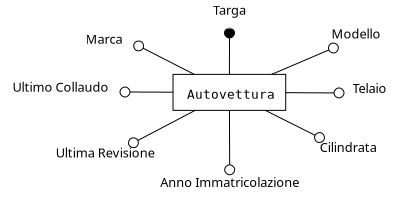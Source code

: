 <?xml version="1.0" encoding="UTF-8"?>
<dia:diagram xmlns:dia="http://www.lysator.liu.se/~alla/dia/">
  <dia:layer name="Background" visible="true" active="true">
    <dia:object type="ER - Entity" version="0" id="O0">
      <dia:attribute name="obj_pos">
        <dia:point val="11.931,6.414"/>
      </dia:attribute>
      <dia:attribute name="obj_bb">
        <dia:rectangle val="11.931,6.414;17.566,8.214"/>
      </dia:attribute>
      <dia:attribute name="elem_corner">
        <dia:point val="11.931,6.414"/>
      </dia:attribute>
      <dia:attribute name="elem_width">
        <dia:real val="5.635"/>
      </dia:attribute>
      <dia:attribute name="elem_height">
        <dia:real val="1.8"/>
      </dia:attribute>
      <dia:attribute name="border_width">
        <dia:real val="0"/>
      </dia:attribute>
      <dia:attribute name="border_color">
        <dia:color val="#000000"/>
      </dia:attribute>
      <dia:attribute name="inner_color">
        <dia:color val="#ffffff"/>
      </dia:attribute>
      <dia:attribute name="name">
        <dia:string>#Autovettura#</dia:string>
      </dia:attribute>
      <dia:attribute name="weak">
        <dia:boolean val="false"/>
      </dia:attribute>
      <dia:attribute name="associative">
        <dia:boolean val="false"/>
      </dia:attribute>
      <dia:attribute name="font">
        <dia:font family="monospace" style="0" name="Courier"/>
      </dia:attribute>
      <dia:attribute name="font_height">
        <dia:real val="0.8"/>
      </dia:attribute>
    </dia:object>
    <dia:object type="Standard - Line" version="0" id="O1">
      <dia:attribute name="obj_pos">
        <dia:point val="14.75,6.414"/>
      </dia:attribute>
      <dia:attribute name="obj_bb">
        <dia:rectangle val="14.504,4.095;15.004,6.414"/>
      </dia:attribute>
      <dia:attribute name="conn_endpoints">
        <dia:point val="14.75,6.414"/>
        <dia:point val="14.755,4.095"/>
      </dia:attribute>
      <dia:attribute name="numcp">
        <dia:int val="1"/>
      </dia:attribute>
      <dia:attribute name="line_width">
        <dia:real val="0"/>
      </dia:attribute>
      <dia:attribute name="end_arrow">
        <dia:enum val="8"/>
      </dia:attribute>
      <dia:attribute name="end_arrow_length">
        <dia:real val="0.5"/>
      </dia:attribute>
      <dia:attribute name="end_arrow_width">
        <dia:real val="0.5"/>
      </dia:attribute>
      <dia:connections>
        <dia:connection handle="0" to="O0" connection="8"/>
        <dia:connection handle="1" to="O2" connection="8"/>
      </dia:connections>
    </dia:object>
    <dia:object type="Standard - Box" version="0" id="O2">
      <dia:attribute name="obj_pos">
        <dia:point val="13.68,2.765"/>
      </dia:attribute>
      <dia:attribute name="obj_bb">
        <dia:rectangle val="13.68,2.765;15.833,4.095"/>
      </dia:attribute>
      <dia:attribute name="elem_corner">
        <dia:point val="13.68,2.765"/>
      </dia:attribute>
      <dia:attribute name="elem_width">
        <dia:real val="2.153"/>
      </dia:attribute>
      <dia:attribute name="elem_height">
        <dia:real val="1.33"/>
      </dia:attribute>
      <dia:attribute name="border_width">
        <dia:real val="0"/>
      </dia:attribute>
      <dia:attribute name="border_color">
        <dia:color val="#ffffff"/>
      </dia:attribute>
      <dia:attribute name="show_background">
        <dia:boolean val="false"/>
      </dia:attribute>
    </dia:object>
    <dia:object type="Standard - Text" version="1" id="O3">
      <dia:attribute name="obj_pos">
        <dia:point val="14.756,3.43"/>
      </dia:attribute>
      <dia:attribute name="obj_bb">
        <dia:rectangle val="13.891,2.835;15.621,3.58"/>
      </dia:attribute>
      <dia:attribute name="text">
        <dia:composite type="text">
          <dia:attribute name="string">
            <dia:string>#Targa#</dia:string>
          </dia:attribute>
          <dia:attribute name="font">
            <dia:font family="sans" style="0" name="Helvetica"/>
          </dia:attribute>
          <dia:attribute name="height">
            <dia:real val="0.8"/>
          </dia:attribute>
          <dia:attribute name="pos">
            <dia:point val="14.756,3.43"/>
          </dia:attribute>
          <dia:attribute name="color">
            <dia:color val="#000000"/>
          </dia:attribute>
          <dia:attribute name="alignment">
            <dia:enum val="1"/>
          </dia:attribute>
        </dia:composite>
      </dia:attribute>
      <dia:attribute name="valign">
        <dia:enum val="3"/>
      </dia:attribute>
      <dia:connections>
        <dia:connection handle="0" to="O2" connection="8"/>
      </dia:connections>
    </dia:object>
    <dia:object type="Standard - Box" version="0" id="O4">
      <dia:attribute name="obj_pos">
        <dia:point val="19.022,4.232"/>
      </dia:attribute>
      <dia:attribute name="obj_bb">
        <dia:rectangle val="19.022,4.232;23.13,5.0"/>
      </dia:attribute>
      <dia:attribute name="elem_corner">
        <dia:point val="19.022,4.232"/>
      </dia:attribute>
      <dia:attribute name="elem_width">
        <dia:real val="4.107"/>
      </dia:attribute>
      <dia:attribute name="elem_height">
        <dia:real val="0.768"/>
      </dia:attribute>
      <dia:attribute name="border_width">
        <dia:real val="0"/>
      </dia:attribute>
      <dia:attribute name="border_color">
        <dia:color val="#ffffff"/>
      </dia:attribute>
      <dia:attribute name="show_background">
        <dia:boolean val="false"/>
      </dia:attribute>
    </dia:object>
    <dia:object type="Standard - Text" version="1" id="O5">
      <dia:attribute name="obj_pos">
        <dia:point val="21.076,4.616"/>
      </dia:attribute>
      <dia:attribute name="obj_bb">
        <dia:rectangle val="19.828,4.021;22.323,4.766"/>
      </dia:attribute>
      <dia:attribute name="text">
        <dia:composite type="text">
          <dia:attribute name="string">
            <dia:string>#Modello#</dia:string>
          </dia:attribute>
          <dia:attribute name="font">
            <dia:font family="sans" style="0" name="Helvetica"/>
          </dia:attribute>
          <dia:attribute name="height">
            <dia:real val="0.8"/>
          </dia:attribute>
          <dia:attribute name="pos">
            <dia:point val="21.076,4.616"/>
          </dia:attribute>
          <dia:attribute name="color">
            <dia:color val="#000000"/>
          </dia:attribute>
          <dia:attribute name="alignment">
            <dia:enum val="1"/>
          </dia:attribute>
        </dia:composite>
      </dia:attribute>
      <dia:attribute name="valign">
        <dia:enum val="3"/>
      </dia:attribute>
      <dia:connections>
        <dia:connection handle="0" to="O4" connection="8"/>
      </dia:connections>
    </dia:object>
    <dia:object type="Standard - Box" version="0" id="O6">
      <dia:attribute name="obj_pos">
        <dia:point val="20.48,6.7"/>
      </dia:attribute>
      <dia:attribute name="obj_bb">
        <dia:rectangle val="20.48,6.7;23.03,8.0"/>
      </dia:attribute>
      <dia:attribute name="elem_corner">
        <dia:point val="20.48,6.7"/>
      </dia:attribute>
      <dia:attribute name="elem_width">
        <dia:real val="2.55"/>
      </dia:attribute>
      <dia:attribute name="elem_height">
        <dia:real val="1.3"/>
      </dia:attribute>
      <dia:attribute name="border_width">
        <dia:real val="0"/>
      </dia:attribute>
      <dia:attribute name="border_color">
        <dia:color val="#ffffff"/>
      </dia:attribute>
      <dia:attribute name="show_background">
        <dia:boolean val="false"/>
      </dia:attribute>
    </dia:object>
    <dia:object type="Standard - Text" version="1" id="O7">
      <dia:attribute name="obj_pos">
        <dia:point val="21.755,7.35"/>
      </dia:attribute>
      <dia:attribute name="obj_bb">
        <dia:rectangle val="20.846,6.755;22.663,7.5"/>
      </dia:attribute>
      <dia:attribute name="text">
        <dia:composite type="text">
          <dia:attribute name="string">
            <dia:string>#Telaio#</dia:string>
          </dia:attribute>
          <dia:attribute name="font">
            <dia:font family="sans" style="0" name="Helvetica"/>
          </dia:attribute>
          <dia:attribute name="height">
            <dia:real val="0.8"/>
          </dia:attribute>
          <dia:attribute name="pos">
            <dia:point val="21.755,7.35"/>
          </dia:attribute>
          <dia:attribute name="color">
            <dia:color val="#000000"/>
          </dia:attribute>
          <dia:attribute name="alignment">
            <dia:enum val="1"/>
          </dia:attribute>
        </dia:composite>
      </dia:attribute>
      <dia:attribute name="valign">
        <dia:enum val="3"/>
      </dia:attribute>
      <dia:connections>
        <dia:connection handle="0" to="O6" connection="8"/>
      </dia:connections>
    </dia:object>
    <dia:object type="Standard - Box" version="0" id="O8">
      <dia:attribute name="obj_pos">
        <dia:point val="11.057,11.435"/>
      </dia:attribute>
      <dia:attribute name="obj_bb">
        <dia:rectangle val="11.057,11.435;18.48,12.65"/>
      </dia:attribute>
      <dia:attribute name="elem_corner">
        <dia:point val="11.057,11.435"/>
      </dia:attribute>
      <dia:attribute name="elem_width">
        <dia:real val="7.422"/>
      </dia:attribute>
      <dia:attribute name="elem_height">
        <dia:real val="1.215"/>
      </dia:attribute>
      <dia:attribute name="border_width">
        <dia:real val="0"/>
      </dia:attribute>
      <dia:attribute name="border_color">
        <dia:color val="#ffffff"/>
      </dia:attribute>
      <dia:attribute name="show_background">
        <dia:boolean val="false"/>
      </dia:attribute>
    </dia:object>
    <dia:object type="Standard - Text" version="1" id="O9">
      <dia:attribute name="obj_pos">
        <dia:point val="14.768,12.043"/>
      </dia:attribute>
      <dia:attribute name="obj_bb">
        <dia:rectangle val="11.078,11.448;18.458,12.193"/>
      </dia:attribute>
      <dia:attribute name="text">
        <dia:composite type="text">
          <dia:attribute name="string">
            <dia:string>#Anno Immatricolazione#</dia:string>
          </dia:attribute>
          <dia:attribute name="font">
            <dia:font family="sans" style="0" name="Helvetica"/>
          </dia:attribute>
          <dia:attribute name="height">
            <dia:real val="0.8"/>
          </dia:attribute>
          <dia:attribute name="pos">
            <dia:point val="14.768,12.043"/>
          </dia:attribute>
          <dia:attribute name="color">
            <dia:color val="#000000"/>
          </dia:attribute>
          <dia:attribute name="alignment">
            <dia:enum val="1"/>
          </dia:attribute>
        </dia:composite>
      </dia:attribute>
      <dia:attribute name="valign">
        <dia:enum val="3"/>
      </dia:attribute>
      <dia:connections>
        <dia:connection handle="0" to="O8" connection="8"/>
      </dia:connections>
    </dia:object>
    <dia:object type="Standard - Box" version="0" id="O10">
      <dia:attribute name="obj_pos">
        <dia:point val="6.98,4.328"/>
      </dia:attribute>
      <dia:attribute name="obj_bb">
        <dia:rectangle val="6.98,4.328;9.989,5.429"/>
      </dia:attribute>
      <dia:attribute name="elem_corner">
        <dia:point val="6.98,4.328"/>
      </dia:attribute>
      <dia:attribute name="elem_width">
        <dia:real val="3.01"/>
      </dia:attribute>
      <dia:attribute name="elem_height">
        <dia:real val="1.1"/>
      </dia:attribute>
      <dia:attribute name="border_width">
        <dia:real val="0"/>
      </dia:attribute>
      <dia:attribute name="border_color">
        <dia:color val="#ffffff"/>
      </dia:attribute>
      <dia:attribute name="show_background">
        <dia:boolean val="false"/>
      </dia:attribute>
    </dia:object>
    <dia:object type="Standard - Text" version="1" id="O11">
      <dia:attribute name="obj_pos">
        <dia:point val="8.485,4.878"/>
      </dia:attribute>
      <dia:attribute name="obj_bb">
        <dia:rectangle val="7.516,4.283;9.453,5.028"/>
      </dia:attribute>
      <dia:attribute name="text">
        <dia:composite type="text">
          <dia:attribute name="string">
            <dia:string>#Marca#</dia:string>
          </dia:attribute>
          <dia:attribute name="font">
            <dia:font family="sans" style="0" name="Helvetica"/>
          </dia:attribute>
          <dia:attribute name="height">
            <dia:real val="0.8"/>
          </dia:attribute>
          <dia:attribute name="pos">
            <dia:point val="8.485,4.878"/>
          </dia:attribute>
          <dia:attribute name="color">
            <dia:color val="#000000"/>
          </dia:attribute>
          <dia:attribute name="alignment">
            <dia:enum val="1"/>
          </dia:attribute>
        </dia:composite>
      </dia:attribute>
      <dia:attribute name="valign">
        <dia:enum val="3"/>
      </dia:attribute>
      <dia:connections>
        <dia:connection handle="0" to="O10" connection="8"/>
      </dia:connections>
    </dia:object>
    <dia:object type="Standard - Box" version="0" id="O12">
      <dia:attribute name="obj_pos">
        <dia:point val="3.33,6.518"/>
      </dia:attribute>
      <dia:attribute name="obj_bb">
        <dia:rectangle val="3.33,6.518;9.28,8.05"/>
      </dia:attribute>
      <dia:attribute name="elem_corner">
        <dia:point val="3.33,6.518"/>
      </dia:attribute>
      <dia:attribute name="elem_width">
        <dia:real val="5.95"/>
      </dia:attribute>
      <dia:attribute name="elem_height">
        <dia:real val="1.533"/>
      </dia:attribute>
      <dia:attribute name="border_width">
        <dia:real val="0"/>
      </dia:attribute>
      <dia:attribute name="border_color">
        <dia:color val="#ffffff"/>
      </dia:attribute>
      <dia:attribute name="show_background">
        <dia:boolean val="false"/>
      </dia:attribute>
    </dia:object>
    <dia:object type="Standard - Text" version="1" id="O13">
      <dia:attribute name="obj_pos">
        <dia:point val="6.305,7.284"/>
      </dia:attribute>
      <dia:attribute name="obj_bb">
        <dia:rectangle val="3.764,6.689;8.846,7.434"/>
      </dia:attribute>
      <dia:attribute name="text">
        <dia:composite type="text">
          <dia:attribute name="string">
            <dia:string>#Ultimo Collaudo#</dia:string>
          </dia:attribute>
          <dia:attribute name="font">
            <dia:font family="sans" style="0" name="Helvetica"/>
          </dia:attribute>
          <dia:attribute name="height">
            <dia:real val="0.8"/>
          </dia:attribute>
          <dia:attribute name="pos">
            <dia:point val="6.305,7.284"/>
          </dia:attribute>
          <dia:attribute name="color">
            <dia:color val="#000000"/>
          </dia:attribute>
          <dia:attribute name="alignment">
            <dia:enum val="1"/>
          </dia:attribute>
        </dia:composite>
      </dia:attribute>
      <dia:attribute name="valign">
        <dia:enum val="3"/>
      </dia:attribute>
      <dia:connections>
        <dia:connection handle="0" to="O12" connection="8"/>
      </dia:connections>
    </dia:object>
    <dia:object type="Standard - Box" version="0" id="O14">
      <dia:attribute name="obj_pos">
        <dia:point val="5.398,9.948"/>
      </dia:attribute>
      <dia:attribute name="obj_bb">
        <dia:rectangle val="5.398,9.948;11.68,11.2"/>
      </dia:attribute>
      <dia:attribute name="elem_corner">
        <dia:point val="5.398,9.948"/>
      </dia:attribute>
      <dia:attribute name="elem_width">
        <dia:real val="6.281"/>
      </dia:attribute>
      <dia:attribute name="elem_height">
        <dia:real val="1.252"/>
      </dia:attribute>
      <dia:attribute name="border_width">
        <dia:real val="0"/>
      </dia:attribute>
      <dia:attribute name="border_color">
        <dia:color val="#ffffff"/>
      </dia:attribute>
      <dia:attribute name="show_background">
        <dia:boolean val="false"/>
      </dia:attribute>
    </dia:object>
    <dia:object type="Standard - Text" version="1" id="O15">
      <dia:attribute name="obj_pos">
        <dia:point val="8.539,10.574"/>
      </dia:attribute>
      <dia:attribute name="obj_bb">
        <dia:rectangle val="5.858,9.979;11.22,10.724"/>
      </dia:attribute>
      <dia:attribute name="text">
        <dia:composite type="text">
          <dia:attribute name="string">
            <dia:string>#Ultima Revisione#</dia:string>
          </dia:attribute>
          <dia:attribute name="font">
            <dia:font family="sans" style="0" name="Helvetica"/>
          </dia:attribute>
          <dia:attribute name="height">
            <dia:real val="0.8"/>
          </dia:attribute>
          <dia:attribute name="pos">
            <dia:point val="8.539,10.574"/>
          </dia:attribute>
          <dia:attribute name="color">
            <dia:color val="#000000"/>
          </dia:attribute>
          <dia:attribute name="alignment">
            <dia:enum val="1"/>
          </dia:attribute>
        </dia:composite>
      </dia:attribute>
      <dia:attribute name="valign">
        <dia:enum val="3"/>
      </dia:attribute>
      <dia:connections>
        <dia:connection handle="0" to="O14" connection="8"/>
      </dia:connections>
    </dia:object>
    <dia:object type="Standard - Line" version="0" id="O16">
      <dia:attribute name="obj_pos">
        <dia:point val="11.931,7.304"/>
      </dia:attribute>
      <dia:attribute name="obj_bb">
        <dia:rectangle val="9.28,7.045;11.931,7.545"/>
      </dia:attribute>
      <dia:attribute name="conn_endpoints">
        <dia:point val="11.931,7.304"/>
        <dia:point val="9.28,7.295"/>
      </dia:attribute>
      <dia:attribute name="numcp">
        <dia:int val="1"/>
      </dia:attribute>
      <dia:attribute name="line_width">
        <dia:real val="0"/>
      </dia:attribute>
      <dia:attribute name="end_arrow">
        <dia:enum val="9"/>
      </dia:attribute>
      <dia:attribute name="end_arrow_length">
        <dia:real val="0.5"/>
      </dia:attribute>
      <dia:attribute name="end_arrow_width">
        <dia:real val="0.5"/>
      </dia:attribute>
      <dia:connections>
        <dia:connection handle="0" to="O0" connection="8"/>
        <dia:connection handle="1" to="O12" connection="8"/>
      </dia:connections>
    </dia:object>
    <dia:object type="Standard - Line" version="0" id="O17">
      <dia:attribute name="obj_pos">
        <dia:point val="12.99,6.414"/>
      </dia:attribute>
      <dia:attribute name="obj_bb">
        <dia:rectangle val="9.989,4.77;12.99,6.414"/>
      </dia:attribute>
      <dia:attribute name="conn_endpoints">
        <dia:point val="12.99,6.414"/>
        <dia:point val="9.989,4.878"/>
      </dia:attribute>
      <dia:attribute name="numcp">
        <dia:int val="1"/>
      </dia:attribute>
      <dia:attribute name="line_width">
        <dia:real val="0"/>
      </dia:attribute>
      <dia:attribute name="end_arrow">
        <dia:enum val="9"/>
      </dia:attribute>
      <dia:attribute name="end_arrow_length">
        <dia:real val="0.5"/>
      </dia:attribute>
      <dia:attribute name="end_arrow_width">
        <dia:real val="0.5"/>
      </dia:attribute>
      <dia:connections>
        <dia:connection handle="0" to="O0" connection="8"/>
        <dia:connection handle="1" to="O10" connection="4"/>
      </dia:connections>
    </dia:object>
    <dia:object type="Standard - Line" version="0" id="O18">
      <dia:attribute name="obj_pos">
        <dia:point val="16.859,6.414"/>
      </dia:attribute>
      <dia:attribute name="obj_bb">
        <dia:rectangle val="16.859,4.866;20.18,6.414"/>
      </dia:attribute>
      <dia:attribute name="conn_endpoints">
        <dia:point val="16.859,6.414"/>
        <dia:point val="20.18,4.998"/>
      </dia:attribute>
      <dia:attribute name="numcp">
        <dia:int val="1"/>
      </dia:attribute>
      <dia:attribute name="line_width">
        <dia:real val="0"/>
      </dia:attribute>
      <dia:attribute name="end_arrow">
        <dia:enum val="9"/>
      </dia:attribute>
      <dia:attribute name="end_arrow_length">
        <dia:real val="0.5"/>
      </dia:attribute>
      <dia:attribute name="end_arrow_width">
        <dia:real val="0.5"/>
      </dia:attribute>
      <dia:connections>
        <dia:connection handle="0" to="O0" connection="8"/>
        <dia:connection handle="1" to="O4" connection="8"/>
      </dia:connections>
    </dia:object>
    <dia:object type="Standard - Line" version="0" id="O19">
      <dia:attribute name="obj_pos">
        <dia:point val="17.566,7.329"/>
      </dia:attribute>
      <dia:attribute name="obj_bb">
        <dia:rectangle val="17.566,7.092;20.48,7.592"/>
      </dia:attribute>
      <dia:attribute name="conn_endpoints">
        <dia:point val="17.566,7.329"/>
        <dia:point val="20.48,7.344"/>
      </dia:attribute>
      <dia:attribute name="numcp">
        <dia:int val="1"/>
      </dia:attribute>
      <dia:attribute name="line_width">
        <dia:real val="0"/>
      </dia:attribute>
      <dia:attribute name="end_arrow">
        <dia:enum val="9"/>
      </dia:attribute>
      <dia:attribute name="end_arrow_length">
        <dia:real val="0.5"/>
      </dia:attribute>
      <dia:attribute name="end_arrow_width">
        <dia:real val="0.5"/>
      </dia:attribute>
      <dia:connections>
        <dia:connection handle="0" to="O0" connection="8"/>
        <dia:connection handle="1" to="O6" connection="8"/>
      </dia:connections>
    </dia:object>
    <dia:object type="Standard - Line" version="0" id="O20">
      <dia:attribute name="obj_pos">
        <dia:point val="14.752,8.212"/>
      </dia:attribute>
      <dia:attribute name="obj_bb">
        <dia:rectangle val="14.515,8.212;15.015,11.435"/>
      </dia:attribute>
      <dia:attribute name="conn_endpoints">
        <dia:point val="14.752,8.212"/>
        <dia:point val="14.766,11.435"/>
      </dia:attribute>
      <dia:attribute name="numcp">
        <dia:int val="1"/>
      </dia:attribute>
      <dia:attribute name="line_width">
        <dia:real val="0"/>
      </dia:attribute>
      <dia:attribute name="end_arrow">
        <dia:enum val="9"/>
      </dia:attribute>
      <dia:attribute name="end_arrow_length">
        <dia:real val="0.5"/>
      </dia:attribute>
      <dia:attribute name="end_arrow_width">
        <dia:real val="0.5"/>
      </dia:attribute>
      <dia:connections>
        <dia:connection handle="0" to="O0" connection="8"/>
        <dia:connection handle="1" to="O8" connection="8"/>
      </dia:connections>
    </dia:object>
    <dia:object type="Standard - Line" version="0" id="O21">
      <dia:attribute name="obj_pos">
        <dia:point val="13.035,8.213"/>
      </dia:attribute>
      <dia:attribute name="obj_bb">
        <dia:rectangle val="9.73,8.213;13.035,10.054"/>
      </dia:attribute>
      <dia:attribute name="conn_endpoints">
        <dia:point val="13.035,8.213"/>
        <dia:point val="9.73,9.949"/>
      </dia:attribute>
      <dia:attribute name="numcp">
        <dia:int val="1"/>
      </dia:attribute>
      <dia:attribute name="line_width">
        <dia:real val="0"/>
      </dia:attribute>
      <dia:attribute name="end_arrow">
        <dia:enum val="9"/>
      </dia:attribute>
      <dia:attribute name="end_arrow_length">
        <dia:real val="0.5"/>
      </dia:attribute>
      <dia:attribute name="end_arrow_width">
        <dia:real val="0.5"/>
      </dia:attribute>
      <dia:connections>
        <dia:connection handle="0" to="O0" connection="8"/>
        <dia:connection handle="1" to="O14" connection="8"/>
      </dia:connections>
    </dia:object>
    <dia:object type="Standard - Box" version="0" id="O22">
      <dia:attribute name="obj_pos">
        <dia:point val="18.856,9.684"/>
      </dia:attribute>
      <dia:attribute name="obj_bb">
        <dia:rectangle val="18.856,9.684;22.53,10.9"/>
      </dia:attribute>
      <dia:attribute name="elem_corner">
        <dia:point val="18.856,9.684"/>
      </dia:attribute>
      <dia:attribute name="elem_width">
        <dia:real val="3.673"/>
      </dia:attribute>
      <dia:attribute name="elem_height">
        <dia:real val="1.216"/>
      </dia:attribute>
      <dia:attribute name="border_width">
        <dia:real val="0"/>
      </dia:attribute>
      <dia:attribute name="border_color">
        <dia:color val="#ffffff"/>
      </dia:attribute>
      <dia:attribute name="show_background">
        <dia:boolean val="false"/>
      </dia:attribute>
    </dia:object>
    <dia:object type="Standard - Line" version="0" id="O23">
      <dia:attribute name="obj_pos">
        <dia:point val="16.544,8.214"/>
      </dia:attribute>
      <dia:attribute name="obj_bb">
        <dia:rectangle val="16.544,8.214;19.479,9.796"/>
      </dia:attribute>
      <dia:attribute name="conn_endpoints">
        <dia:point val="16.544,8.214"/>
        <dia:point val="19.479,9.684"/>
      </dia:attribute>
      <dia:attribute name="numcp">
        <dia:int val="1"/>
      </dia:attribute>
      <dia:attribute name="line_width">
        <dia:real val="0"/>
      </dia:attribute>
      <dia:attribute name="end_arrow">
        <dia:enum val="9"/>
      </dia:attribute>
      <dia:attribute name="end_arrow_length">
        <dia:real val="0.5"/>
      </dia:attribute>
      <dia:attribute name="end_arrow_width">
        <dia:real val="0.5"/>
      </dia:attribute>
      <dia:connections>
        <dia:connection handle="0" to="O0" connection="8"/>
        <dia:connection handle="1" to="O22" connection="8"/>
      </dia:connections>
    </dia:object>
    <dia:object type="Standard - Text" version="1" id="O24">
      <dia:attribute name="obj_pos">
        <dia:point val="20.693,10.292"/>
      </dia:attribute>
      <dia:attribute name="obj_bb">
        <dia:rectangle val="19.148,9.697;22.238,10.442"/>
      </dia:attribute>
      <dia:attribute name="text">
        <dia:composite type="text">
          <dia:attribute name="string">
            <dia:string>#Cilindrata#</dia:string>
          </dia:attribute>
          <dia:attribute name="font">
            <dia:font family="sans" style="0" name="Helvetica"/>
          </dia:attribute>
          <dia:attribute name="height">
            <dia:real val="0.8"/>
          </dia:attribute>
          <dia:attribute name="pos">
            <dia:point val="20.693,10.292"/>
          </dia:attribute>
          <dia:attribute name="color">
            <dia:color val="#000000"/>
          </dia:attribute>
          <dia:attribute name="alignment">
            <dia:enum val="1"/>
          </dia:attribute>
        </dia:composite>
      </dia:attribute>
      <dia:attribute name="valign">
        <dia:enum val="3"/>
      </dia:attribute>
      <dia:connections>
        <dia:connection handle="0" to="O22" connection="8"/>
      </dia:connections>
    </dia:object>
  </dia:layer>
</dia:diagram>
